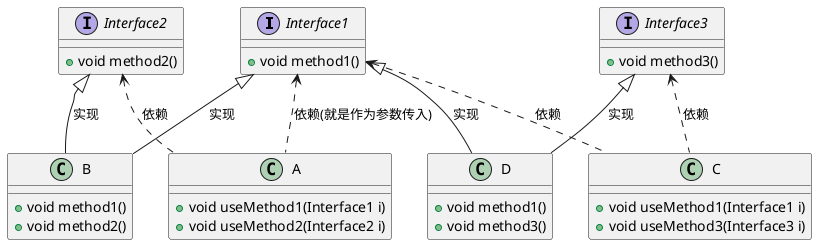 @startuml

interface Interface1 {
	+ void method1()
}
interface Interface2 {
	+ void method2()
}
interface Interface3 {
	+ void method3()
}
class A {
	+ void useMethod1(Interface1 i)
	+ void useMethod2(Interface2 i)
}
class B {
	+ void method1()
	+ void method2()
}
class C{
	+ void useMethod1(Interface1 i)
	+ void useMethod3(Interface3 i)
}
class D {
	+ void method1()
	+ void method3()
}

Interface1 <|-- B : 实现
Interface2 <|-- B : 实现
Interface1 <|-- D : 实现
Interface3 <|-- D : 实现
Interface1 <.. A : 依赖(就是作为参数传入)
Interface2 <.. A : 依赖
Interface1 <.. C : 依赖
Interface3 <.. C : 依赖

@enduml